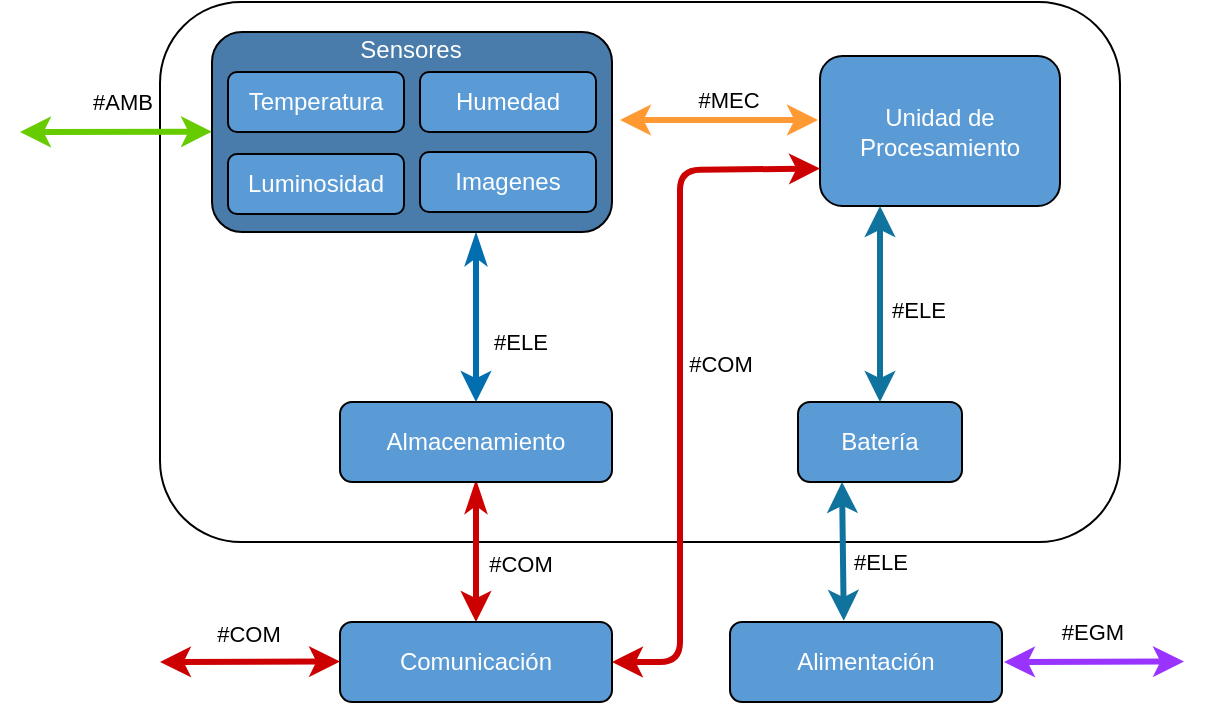 <mxfile version="20.3.0" type="device"><diagram id="b6pocJY9CHgBc72WGK0m" name="Page-1"><mxGraphModel dx="914" dy="582" grid="1" gridSize="10" guides="1" tooltips="1" connect="1" arrows="1" fold="1" page="1" pageScale="1" pageWidth="827" pageHeight="1169" math="0" shadow="0"><root><mxCell id="0"/><mxCell id="1" parent="0"/><mxCell id="VLvqE0nvj4jKx-WeodR5-1" value="" style="rounded=1;whiteSpace=wrap;html=1;fillColor=none;" parent="1" vertex="1"><mxGeometry x="480" y="270" width="480" height="270" as="geometry"/></mxCell><mxCell id="VLvqE0nvj4jKx-WeodR5-4" value="&lt;font color=&quot;#FFFFFF&quot;&gt;Unidad de Procesamiento&lt;/font&gt;" style="rounded=1;whiteSpace=wrap;html=1;fillColor=#5B9BD5;" parent="1" vertex="1"><mxGeometry x="810" y="297" width="120" height="75" as="geometry"/></mxCell><mxCell id="VLvqE0nvj4jKx-WeodR5-31" value="" style="edgeStyle=orthogonalEdgeStyle;rounded=0;orthogonalLoop=1;jettySize=auto;html=1;startArrow=classicThin;startFill=1;strokeWidth=3;fillColor=#e51400;strokeColor=#CC0000;" parent="1" source="VLvqE0nvj4jKx-WeodR5-6" target="VLvqE0nvj4jKx-WeodR5-8" edge="1"><mxGeometry relative="1" as="geometry"/></mxCell><mxCell id="VLvqE0nvj4jKx-WeodR5-44" value="#COM" style="edgeLabel;html=1;align=center;verticalAlign=middle;resizable=0;points=[];labelBackgroundColor=none;" parent="VLvqE0nvj4jKx-WeodR5-31" vertex="1" connectable="0"><mxGeometry x="0.327" y="2" relative="1" as="geometry"><mxPoint x="20" y="-6" as="offset"/></mxGeometry></mxCell><mxCell id="VLvqE0nvj4jKx-WeodR5-6" value="&lt;font color=&quot;#ffffff&quot;&gt;Almacenamiento&lt;/font&gt;" style="rounded=1;whiteSpace=wrap;html=1;fillColor=#5B9BD5;" parent="1" vertex="1"><mxGeometry x="570" y="470" width="136" height="40" as="geometry"/></mxCell><mxCell id="VLvqE0nvj4jKx-WeodR5-8" value="&lt;font color=&quot;#ffffff&quot;&gt;Comunicación&lt;/font&gt;" style="rounded=1;whiteSpace=wrap;html=1;fillColor=#5B9BD5;" parent="1" vertex="1"><mxGeometry x="570" y="580" width="136" height="40" as="geometry"/></mxCell><mxCell id="VLvqE0nvj4jKx-WeodR5-30" value="" style="edgeStyle=orthogonalEdgeStyle;rounded=0;orthogonalLoop=1;jettySize=auto;html=1;startArrow=classicThin;startFill=1;strokeWidth=3;fillColor=#1ba1e2;strokeColor=#006EAF;exitX=0.66;exitY=1.011;exitDx=0;exitDy=0;exitPerimeter=0;" parent="1" source="6pdZqBowtHjrku86IgUR-5" target="VLvqE0nvj4jKx-WeodR5-6" edge="1"><mxGeometry relative="1" as="geometry"><mxPoint x="638" y="400" as="sourcePoint"/></mxGeometry></mxCell><mxCell id="VLvqE0nvj4jKx-WeodR5-47" value="#ELE" style="edgeLabel;html=1;align=center;verticalAlign=middle;resizable=0;points=[];labelBackgroundColor=none;" parent="VLvqE0nvj4jKx-WeodR5-30" vertex="1" connectable="0"><mxGeometry x="-0.341" y="2" relative="1" as="geometry"><mxPoint x="20" y="26" as="offset"/></mxGeometry></mxCell><mxCell id="VLvqE0nvj4jKx-WeodR5-10" value="&lt;font color=&quot;#ffffff&quot;&gt;Batería&lt;/font&gt;" style="rounded=1;whiteSpace=wrap;html=1;fillColor=#5B9BD5;" parent="1" vertex="1"><mxGeometry x="799" y="470" width="82" height="40" as="geometry"/></mxCell><mxCell id="VLvqE0nvj4jKx-WeodR5-11" value="&lt;font color=&quot;#ffffff&quot;&gt;Alimentación&lt;/font&gt;" style="rounded=1;whiteSpace=wrap;html=1;fillColor=#5B9BD5;" parent="1" vertex="1"><mxGeometry x="765" y="580" width="136" height="40" as="geometry"/></mxCell><mxCell id="VLvqE0nvj4jKx-WeodR5-21" value="" style="endArrow=classic;startArrow=classic;html=1;strokeWidth=3;fillColor=#b1ddf0;exitX=0.5;exitY=0;exitDx=0;exitDy=0;strokeColor=#10739e;entryX=0.25;entryY=1;entryDx=0;entryDy=0;" parent="1" source="VLvqE0nvj4jKx-WeodR5-10" target="VLvqE0nvj4jKx-WeodR5-4" edge="1"><mxGeometry width="50" height="50" relative="1" as="geometry"><mxPoint x="839.5" y="470" as="sourcePoint"/><mxPoint x="815" y="389" as="targetPoint"/></mxGeometry></mxCell><mxCell id="VLvqE0nvj4jKx-WeodR5-48" value="#ELE" style="edgeLabel;html=1;align=center;verticalAlign=middle;resizable=0;points=[];labelBackgroundColor=none;" parent="VLvqE0nvj4jKx-WeodR5-21" vertex="1" connectable="0"><mxGeometry x="-0.176" y="-1" relative="1" as="geometry"><mxPoint x="18" y="-6" as="offset"/></mxGeometry></mxCell><mxCell id="VLvqE0nvj4jKx-WeodR5-23" value="" style="endArrow=classic;startArrow=classic;html=1;strokeWidth=3;fillColor=#fa6800;strokeColor=#FF9933;" parent="1" edge="1"><mxGeometry width="50" height="50" relative="1" as="geometry"><mxPoint x="710" y="329" as="sourcePoint"/><mxPoint x="809" y="329" as="targetPoint"/></mxGeometry></mxCell><mxCell id="VLvqE0nvj4jKx-WeodR5-46" value="#MEC" style="edgeLabel;html=1;align=center;verticalAlign=middle;resizable=0;points=[];labelBackgroundColor=none;" parent="VLvqE0nvj4jKx-WeodR5-23" vertex="1" connectable="0"><mxGeometry x="0.541" y="-1" relative="1" as="geometry"><mxPoint x="-23" y="-11" as="offset"/></mxGeometry></mxCell><mxCell id="VLvqE0nvj4jKx-WeodR5-24" value="" style="endArrow=classic;startArrow=classic;html=1;strokeWidth=3;fillColor=#b1ddf0;entryX=0.5;entryY=1;entryDx=0;entryDy=0;exitX=0.308;exitY=-0.015;exitDx=0;exitDy=0;strokeColor=#10739e;exitPerimeter=0;" parent="1" edge="1"><mxGeometry width="50" height="50" relative="1" as="geometry"><mxPoint x="821.888" y="579.4" as="sourcePoint"/><mxPoint x="821" y="510.0" as="targetPoint"/></mxGeometry></mxCell><mxCell id="VLvqE0nvj4jKx-WeodR5-49" value="#ELE" style="edgeLabel;html=1;align=center;verticalAlign=middle;resizable=0;points=[];labelBackgroundColor=none;" parent="VLvqE0nvj4jKx-WeodR5-24" vertex="1" connectable="0"><mxGeometry x="-0.601" relative="1" as="geometry"><mxPoint x="18" y="-16" as="offset"/></mxGeometry></mxCell><mxCell id="VLvqE0nvj4jKx-WeodR5-32" value="" style="endArrow=classic;startArrow=classic;html=1;strokeWidth=3;fillColor=#e51400;exitX=1;exitY=0.5;exitDx=0;exitDy=0;entryX=0;entryY=0.75;entryDx=0;entryDy=0;strokeColor=#CC0000;" parent="1" source="VLvqE0nvj4jKx-WeodR5-8" target="VLvqE0nvj4jKx-WeodR5-4" edge="1"><mxGeometry width="50" height="50" relative="1" as="geometry"><mxPoint x="720" y="600" as="sourcePoint"/><mxPoint x="770" y="550" as="targetPoint"/><Array as="points"><mxPoint x="740" y="600"/><mxPoint x="740" y="354"/></Array></mxGeometry></mxCell><mxCell id="VLvqE0nvj4jKx-WeodR5-45" value="#COM" style="edgeLabel;html=1;align=center;verticalAlign=middle;resizable=0;points=[];labelBackgroundColor=none;" parent="VLvqE0nvj4jKx-WeodR5-32" vertex="1" connectable="0"><mxGeometry x="-0.571" y="-4" relative="1" as="geometry"><mxPoint x="16" y="-108" as="offset"/></mxGeometry></mxCell><mxCell id="VLvqE0nvj4jKx-WeodR5-33" value="" style="endArrow=classic;startArrow=classic;html=1;strokeWidth=3;fillColor=#d5e8d4;gradientColor=#97d077;strokeColor=#66CC00;exitX=0;exitY=0.5;exitDx=0;exitDy=0;" parent="1" edge="1"><mxGeometry width="50" height="50" relative="1" as="geometry"><mxPoint x="506" y="334.83" as="sourcePoint"/><mxPoint x="410" y="335" as="targetPoint"/></mxGeometry></mxCell><mxCell id="VLvqE0nvj4jKx-WeodR5-42" value="#AMB" style="edgeLabel;html=1;align=center;verticalAlign=middle;resizable=0;points=[];labelBackgroundColor=none;" parent="VLvqE0nvj4jKx-WeodR5-33" vertex="1" connectable="0"><mxGeometry x="-0.235" y="1" relative="1" as="geometry"><mxPoint x="-9" y="-16" as="offset"/></mxGeometry></mxCell><mxCell id="VLvqE0nvj4jKx-WeodR5-35" value="" style="endArrow=classic;startArrow=classic;html=1;strokeWidth=3;fillColor=none;entryX=0;entryY=0.5;entryDx=0;entryDy=0;strokeColor=#CC0000;" parent="1" edge="1"><mxGeometry width="50" height="50" relative="1" as="geometry"><mxPoint x="480" y="600" as="sourcePoint"/><mxPoint x="570" y="599.76" as="targetPoint"/></mxGeometry></mxCell><mxCell id="VLvqE0nvj4jKx-WeodR5-43" value="#COM" style="edgeLabel;html=1;align=center;verticalAlign=middle;resizable=0;points=[];labelBackgroundColor=none;" parent="VLvqE0nvj4jKx-WeodR5-35" vertex="1" connectable="0"><mxGeometry x="-0.146" y="2" relative="1" as="geometry"><mxPoint x="5" y="-12" as="offset"/></mxGeometry></mxCell><mxCell id="VLvqE0nvj4jKx-WeodR5-36" value="" style="endArrow=classic;startArrow=classic;html=1;strokeWidth=3;fillColor=#6a00ff;entryX=0;entryY=0.5;entryDx=0;entryDy=0;strokeColor=#9933FF;" parent="1" edge="1"><mxGeometry width="50" height="50" relative="1" as="geometry"><mxPoint x="902" y="600" as="sourcePoint"/><mxPoint x="992" y="599.76" as="targetPoint"/></mxGeometry></mxCell><mxCell id="VLvqE0nvj4jKx-WeodR5-52" value="#EGM" style="edgeLabel;html=1;align=center;verticalAlign=middle;resizable=0;points=[];labelBackgroundColor=none;" parent="VLvqE0nvj4jKx-WeodR5-36" vertex="1" connectable="0"><mxGeometry x="0.337" y="1" relative="1" as="geometry"><mxPoint x="-16" y="-14" as="offset"/></mxGeometry></mxCell><mxCell id="6pdZqBowtHjrku86IgUR-21" value="" style="group" parent="1" vertex="1" connectable="0"><mxGeometry x="506" y="284" width="200" height="101" as="geometry"/></mxCell><mxCell id="6pdZqBowtHjrku86IgUR-5" value="" style="rounded=1;whiteSpace=wrap;html=1;fillColor=#497CAB;" parent="6pdZqBowtHjrku86IgUR-21" vertex="1"><mxGeometry y="1" width="200" height="100" as="geometry"/></mxCell><mxCell id="6pdZqBowtHjrku86IgUR-1" value="&lt;font color=&quot;#FFFFFF&quot;&gt;Temperatura&lt;/font&gt;" style="rounded=1;whiteSpace=wrap;html=1;fillColor=#5B9BD5;" parent="6pdZqBowtHjrku86IgUR-21" vertex="1"><mxGeometry x="8" y="21" width="88" height="30" as="geometry"/></mxCell><mxCell id="6pdZqBowtHjrku86IgUR-8" value="&lt;font color=&quot;#FFFFFF&quot;&gt;Humedad&lt;/font&gt;" style="rounded=1;whiteSpace=wrap;html=1;fillColor=#5B9BD5;" parent="6pdZqBowtHjrku86IgUR-21" vertex="1"><mxGeometry x="104" y="21" width="88" height="30" as="geometry"/></mxCell><mxCell id="6pdZqBowtHjrku86IgUR-10" value="&lt;font color=&quot;#FFFFFF&quot;&gt;Luminosidad&lt;/font&gt;" style="rounded=1;whiteSpace=wrap;html=1;fillColor=#5B9BD5;" parent="6pdZqBowtHjrku86IgUR-21" vertex="1"><mxGeometry x="8" y="62" width="88" height="30" as="geometry"/></mxCell><mxCell id="6pdZqBowtHjrku86IgUR-11" value="&lt;font color=&quot;#FFFFFF&quot;&gt;Imagenes&lt;/font&gt;" style="rounded=1;whiteSpace=wrap;html=1;fillColor=#5B9BD5;" parent="6pdZqBowtHjrku86IgUR-21" vertex="1"><mxGeometry x="104" y="61" width="88" height="30" as="geometry"/></mxCell><mxCell id="6pdZqBowtHjrku86IgUR-20" value="&lt;font color=&quot;#FFFFFF&quot;&gt;&lt;span style=&quot;background-color: transparent&quot;&gt;Sensores&lt;/span&gt;&lt;/font&gt;" style="text;html=1;align=center;verticalAlign=middle;resizable=0;points=[];autosize=1;strokeColor=none;shadow=0;rounded=0;" parent="6pdZqBowtHjrku86IgUR-21" vertex="1"><mxGeometry x="64" width="70" height="20" as="geometry"/></mxCell></root></mxGraphModel></diagram></mxfile>